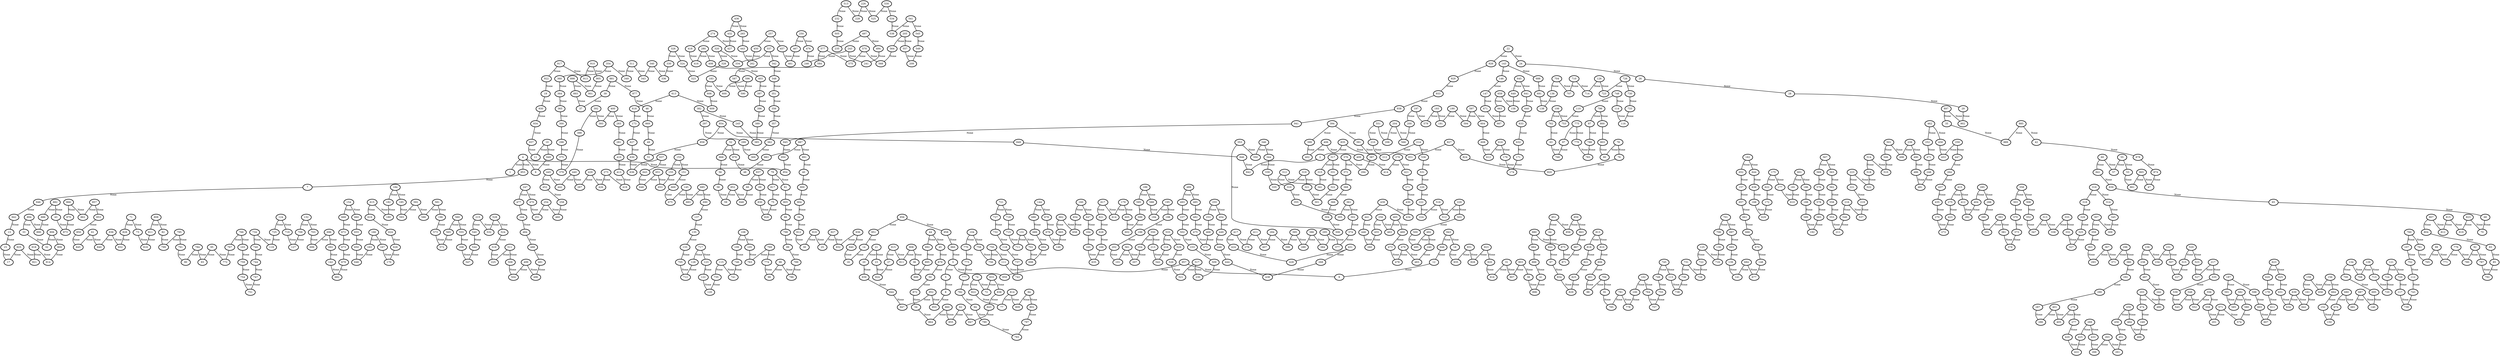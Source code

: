graph G {
    0 [penwidth=3,label="2"]
    1 [penwidth=3,label="63"]
    2 [penwidth=3,label="101"]
    3 [penwidth=3,label="93"]
    4 [penwidth=3,label="203"]
    5 [penwidth=3,label="67"]
    6 [penwidth=3,label="143"]
    7 [penwidth=3,label="61"]
    8 [penwidth=3,label="245"]
    9 [penwidth=3,label="89"]
    10 [penwidth=3,label="187"]
    11 [penwidth=3,label="155"]
    12 [penwidth=3,label="293"]
    13 [penwidth=3,label="197"]
    14 [penwidth=3,label="165"]
    15 [penwidth=3,label="147"]
    16 [penwidth=3,label="301"]
    17 [penwidth=3,label="309"]
    18 [penwidth=3,label="33"]
    19 [penwidth=3,label="259"]
    20 [penwidth=3,label="41"]
    21 [penwidth=3,label="299"]
    22 [penwidth=3,label="159"]
    23 [penwidth=3,label="321"]
    24 [penwidth=3,label="235"]
    25 [penwidth=3,label="55"]
    26 [penwidth=3,label="71"]
    27 [penwidth=3,label="4"]
    28 [penwidth=3,label="205"]
    29 [penwidth=3,label="109"]
    30 [penwidth=3,label="57"]
    31 [penwidth=3,label="305"]
    32 [penwidth=3,label="189"]
    33 [penwidth=3,label="47"]
    34 [penwidth=3,label="21"]
    35 [penwidth=3,label="151"]
    36 [penwidth=3,label="253"]
    37 [penwidth=3,label="311"]
    38 [penwidth=3,label="199"]
    39 [penwidth=3,label="5"]
    40 [penwidth=3,label="11"]
    41 [penwidth=3,label="313"]
    42 [penwidth=3,label="157"]
    43 [penwidth=3,label="179"]
    44 [penwidth=3,label="75"]
    45 [penwidth=3,label="131"]
    46 [penwidth=3,label="103"]
    47 [penwidth=3,label="160"]
    48 [penwidth=3,label="121"]
    49 [penwidth=3,label="171"]
    50 [penwidth=3,label="175"]
    51 [penwidth=3,label="281"]
    52 [penwidth=3,label="206"]
    53 [penwidth=3,label="31"]
    54 [penwidth=3,label="749"]
    55 [penwidth=3,label="6"]
    56 [penwidth=3,label="563"]
    57 [penwidth=3,label="105"]
    58 [penwidth=3,label="62"]
    59 [penwidth=3,label="117"]
    60 [penwidth=3,label="149"]
    61 [penwidth=3,label="81"]
    62 [penwidth=3,label="750"]
    63 [penwidth=3,label="15"]
    64 [penwidth=3,label="127"]
    65 [penwidth=3,label="122"]
    66 [penwidth=3,label="283"]
    67 [penwidth=3,label="246"]
    68 [penwidth=3,label="43"]
    69 [penwidth=3,label="219"]
    70 [penwidth=3,label="7"]
    71 [penwidth=3,label="247"]
    72 [penwidth=3,label="461"]
    73 [penwidth=3,label="223"]
    74 [penwidth=3,label="877"]
    75 [penwidth=3,label="97"]
    76 [penwidth=3,label="139"]
    77 [penwidth=3,label="58"]
    78 [penwidth=3,label="322"]
    79 [penwidth=3,label="99"]
    80 [penwidth=3,label="49"]
    81 [penwidth=3,label="27"]
    82 [penwidth=3,label="65"]
    83 [penwidth=3,label="310"]
    84 [penwidth=3,label="851"]
    85 [penwidth=3,label="239"]
    86 [penwidth=3,label="123"]
    87 [penwidth=3,label="261"]
    88 [penwidth=3,label="90"]
    89 [penwidth=3,label="115"]
    90 [penwidth=3,label="23"]
    91 [penwidth=3,label="254"]
    92 [penwidth=3,label="303"]
    93 [penwidth=3,label="111"]
    94 [penwidth=3,label="145"]
    95 [penwidth=3,label="314"]
    96 [penwidth=3,label="112"]
    97 [penwidth=3,label="163"]
    98 [penwidth=3,label="273"]
    99 [penwidth=3,label="589"]
    100 [penwidth=3,label="221"]
    101 [penwidth=3,label="185"]
    102 [penwidth=3,label="319"]
    103 [penwidth=3,label="300"]
    104 [penwidth=3,label="767"]
    105 [penwidth=3,label="132"]
    106 [penwidth=3,label="229"]
    107 [penwidth=3,label="255"]
    108 [penwidth=3,label="53"]
    109 [penwidth=3,label="291"]
    110 [penwidth=3,label="230"]
    111 [penwidth=3,label="329"]
    112 [penwidth=3,label="251"]
    113 [penwidth=3,label="37"]
    114 [penwidth=3,label="209"]
    115 [penwidth=3,label="77"]
    116 [penwidth=3,label="38"]
    117 [penwidth=3,label="657"]
    118 [penwidth=3,label="689"]
    119 [penwidth=3,label="837"]
    120 [penwidth=3,label="113"]
    121 [penwidth=3,label="271"]
    122 [penwidth=3,label="51"]
    123 [penwidth=3,label="323"]
    124 [penwidth=3,label="713"]
    125 [penwidth=3,label="22"]
    126 [penwidth=3,label="233"]
    127 [penwidth=3,label="17"]
    128 [penwidth=3,label="133"]
    129 [penwidth=3,label="267"]
    130 [penwidth=3,label="231"]
    131 [penwidth=3,label="681"]
    132 [penwidth=3,label="29"]
    133 [penwidth=3,label="405"]
    134 [penwidth=3,label="225"]
    135 [penwidth=3,label="167"]
    136 [penwidth=3,label="861"]
    137 [penwidth=3,label="240"]
    138 [penwidth=3,label="721"]
    139 [penwidth=3,label="183"]
    140 [penwidth=3,label="186"]
    141 [penwidth=3,label="320"]
    142 [penwidth=3,label="95"]
    143 [penwidth=3,label="265"]
    144 [penwidth=3,label="42"]
    145 [penwidth=3,label="184"]
    146 [penwidth=3,label="54"]
    147 [penwidth=3,label="287"]
    148 [penwidth=3,label="220"]
    149 [penwidth=3,label="177"]
    150 [penwidth=3,label="156"]
    151 [penwidth=3,label="69"]
    152 [penwidth=3,label="72"]
    153 [penwidth=3,label="437"]
    154 [penwidth=3,label="249"]
    155 [penwidth=3,label="68"]
    156 [penwidth=3,label="91"]
    157 [penwidth=3,label="79"]
    158 [penwidth=3,label="849"]
    159 [penwidth=3,label="705"]
    160 [penwidth=3,label="361"]
    161 [penwidth=3,label="125"]
    162 [penwidth=3,label="35"]
    163 [penwidth=3,label="317"]
    164 [penwidth=3,label="501"]
    165 [penwidth=3,label="345"]
    166 [penwidth=3,label="325"]
    167 [penwidth=3,label="869"]
    168 [penwidth=3,label="292"]
    169 [penwidth=3,label="195"]
    170 [penwidth=3,label="83"]
    171 [penwidth=3,label="725"]
    172 [penwidth=3,label="169"]
    173 [penwidth=3,label="193"]
    174 [penwidth=3,label="134"]
    175 [penwidth=3,label="110"]
    176 [penwidth=3,label="16"]
    177 [penwidth=3,label="232"]
    178 [penwidth=3,label="191"]
    179 [penwidth=3,label="799"]
    180 [penwidth=3,label="269"]
    181 [penwidth=3,label="59"]
    182 [penwidth=3,label="119"]
    183 [penwidth=3,label="114"]
    184 [penwidth=3,label="362"]
    185 [penwidth=3,label="555"]
    186 [penwidth=3,label="25"]
    187 [penwidth=3,label="457"]
    188 [penwidth=3,label="256"]
    189 [penwidth=3,label="222"]
    190 [penwidth=3,label="315"]
    191 [penwidth=3,label="137"]
    192 [penwidth=3,label="463"]
    193 [penwidth=3,label="703"]
    194 [penwidth=3,label="141"]
    195 [penwidth=3,label="304"]
    196 [penwidth=3,label="8"]
    197 [penwidth=3,label="85"]
    198 [penwidth=3,label="933"]
    199 [penwidth=3,label="70"]
    200 [penwidth=3,label="367"]
    201 [penwidth=3,label="637"]
    202 [penwidth=3,label="260"]
    203 [penwidth=3,label="241"]
    204 [penwidth=3,label="36"]
    205 [penwidth=3,label="13"]
    206 [penwidth=3,label="284"]
    207 [penwidth=3,label="217"]
    208 [penwidth=3,label="793"]
    209 [penwidth=3,label="929"]
    210 [penwidth=3,label="252"]
    211 [penwidth=3,label="161"]
    212 [penwidth=3,label="282"]
    213 [penwidth=3,label="98"]
    214 [penwidth=3,label="865"]
    215 [penwidth=3,label="363"]
    216 [penwidth=3,label="211"]
    217 [penwidth=3,label="489"]
    218 [penwidth=3,label="166"]
    219 [penwidth=3,label="142"]
    220 [penwidth=3,label="277"]
    221 [penwidth=3,label="76"]
    222 [penwidth=3,label="919"]
    223 [penwidth=3,label="12"]
    224 [penwidth=3,label="153"]
    225 [penwidth=3,label="188"]
    226 [penwidth=3,label="104"]
    227 [penwidth=3,label="44"]
    228 [penwidth=3,label="809"]
    229 [penwidth=3,label="78"]
    230 [penwidth=3,label="24"]
    231 [penwidth=3,label="757"]
    232 [penwidth=3,label="84"]
    233 [penwidth=3,label="469"]
    234 [penwidth=3,label="297"]
    235 [penwidth=3,label="19"]
    236 [penwidth=3,label="487"]
    237 [penwidth=3,label="234"]
    238 [penwidth=3,label="129"]
    239 [penwidth=3,label="96"]
    240 [penwidth=3,label="9"]
    241 [penwidth=3,label="609"]
    242 [penwidth=3,label="677"]
    243 [penwidth=3,label="39"]
    244 [penwidth=3,label="751"]
    245 [penwidth=3,label="158"]
    246 [penwidth=3,label="20"]
    247 [penwidth=3,label="162"]
    248 [penwidth=3,label="275"]
    249 [penwidth=3,label="172"]
    250 [penwidth=3,label="100"]
    251 [penwidth=3,label="857"]
    252 [penwidth=3,label="777"]
    253 [penwidth=3,label="603"]
    254 [penwidth=3,label="52"]
    255 [penwidth=3,label="102"]
    256 [penwidth=3,label="771"]
    257 [penwidth=3,label="204"]
    258 [penwidth=3,label="306"]
    259 [penwidth=3,label="413"]
    260 [penwidth=3,label="312"]
    261 [penwidth=3,label="302"]
    262 [penwidth=3,label="862"]
    263 [penwidth=3,label="135"]
    264 [penwidth=3,label="181"]
    265 [penwidth=3,label="207"]
    266 [penwidth=3,label="263"]
    267 [penwidth=3,label="10"]
    268 [penwidth=3,label="685"]
    269 [penwidth=3,label="741"]
    270 [penwidth=3,label="164"]
    271 [penwidth=3,label="867"]
    272 [penwidth=3,label="208"]
    273 [penwidth=3,label="337"]
    274 [penwidth=3,label="146"]
    275 [penwidth=3,label="923"]
    276 [penwidth=3,label="401"]
    277 [penwidth=3,label="278"]
    278 [penwidth=3,label="853"]
    279 [penwidth=3,label="243"]
    280 [penwidth=3,label="66"]
    281 [penwidth=3,label="140"]
    282 [penwidth=3,label="295"]
    283 [penwidth=3,label="198"]
    284 [penwidth=3,label="921"]
    285 [penwidth=3,label="673"]
    286 [penwidth=3,label="787"]
    287 [penwidth=3,label="556"]
    288 [penwidth=3,label="154"]
    289 [penwidth=3,label="194"]
    290 [penwidth=3,label="599"]
    291 [penwidth=3,label="201"]
    292 [penwidth=3,label="714"]
    293 [penwidth=3,label="561"]
    294 [penwidth=3,label="213"]
    295 [penwidth=3,label="236"]
    296 [penwidth=3,label="773"]
    297 [penwidth=3,label="477"]
    298 [penwidth=3,label="365"]
    299 [penwidth=3,label="758"]
    300 [penwidth=3,label="937"]
    301 [penwidth=3,label="218"]
    302 [penwidth=3,label="107"]
    303 [penwidth=3,label="327"]
    304 [penwidth=3,label="425"]
    305 [penwidth=3,label="686"]
    306 [penwidth=3,label="781"]
    307 [penwidth=3,label="351"]
    308 [penwidth=3,label="949"]
    309 [penwidth=3,label="347"]
    310 [penwidth=3,label="272"]
    311 [penwidth=3,label="581"]
    312 [penwidth=3,label="858"]
    313 [penwidth=3,label="28"]
    314 [penwidth=3,label="645"]
    315 [penwidth=3,label="839"]
    316 [penwidth=3,label="433"]
    317 [penwidth=3,label="294"]
    318 [penwidth=3,label="120"]
    319 [penwidth=3,label="429"]
    320 [penwidth=3,label="445"]
    321 [penwidth=3,label="170"]
    322 [penwidth=3,label="338"]
    323 [penwidth=3,label="182"]
    324 [penwidth=3,label="515"]
    325 [penwidth=3,label="565"]
    326 [penwidth=3,label="731"]
    327 [penwidth=3,label="945"]
    328 [penwidth=3,label="385"]
    329 [penwidth=3,label="106"]
    330 [penwidth=3,label="903"]
    331 [penwidth=3,label="250"]
    332 [penwidth=3,label="649"]
    333 [penwidth=3,label="192"]
    334 [penwidth=3,label="551"]
    335 [penwidth=3,label="633"]
    336 [penwidth=3,label="464"]
    337 [penwidth=3,label="268"]
    338 [penwidth=3,label="215"]
    339 [penwidth=3,label="488"]
    340 [penwidth=3,label="533"]
    341 [penwidth=3,label="289"]
    342 [penwidth=3,label="381"]
    343 [penwidth=3,label="813"]
    344 [penwidth=3,label="855"]
    345 [penwidth=3,label="116"]
    346 [penwidth=3,label="617"]
    347 [penwidth=3,label="779"]
    348 [penwidth=3,label="747"]
    349 [penwidth=3,label="499"]
    350 [penwidth=3,label="605"]
    351 [penwidth=3,label="527"]
    352 [penwidth=3,label="173"]
    353 [penwidth=3,label="583"]
    354 [penwidth=3,label="60"]
    355 [penwidth=3,label="727"]
    356 [penwidth=3,label="237"]
    357 [penwidth=3,label="643"]
    358 [penwidth=3,label="752"]
    359 [penwidth=3,label="288"]
    360 [penwidth=3,label="835"]
    361 [penwidth=3,label="726"]
    362 [penwidth=3,label="124"]
    363 [penwidth=3,label="856"]
    364 [penwidth=3,label="827"]
    365 [penwidth=3,label="743"]
    366 [penwidth=3,label="369"]
    367 [penwidth=3,label="359"]
    368 [penwidth=3,label="653"]
    369 [penwidth=3,label="769"]
    370 [penwidth=3,label="481"]
    371 [penwidth=3,label="227"]
    372 [penwidth=3,label="691"]
    373 [penwidth=3,label="950"]
    374 [penwidth=3,label="523"]
    375 [penwidth=3,label="651"]
    376 [penwidth=3,label="629"]
    377 [penwidth=3,label="493"]
    378 [penwidth=3,label="471"]
    379 [penwidth=3,label="138"]
    380 [penwidth=3,label="490"]
    381 [penwidth=3,label="210"]
    382 [penwidth=3,label="732"]
    383 [penwidth=3,label="226"]
    384 [penwidth=3,label="959"]
    385 [penwidth=3,label="465"]
    386 [penwidth=3,label="262"]
    387 [penwidth=3,label="370"]
    388 [penwidth=3,label="729"]
    389 [penwidth=3,label="821"]
    390 [penwidth=3,label="513"]
    391 [penwidth=3,label="407"]
    392 [penwidth=3,label="641"]
    393 [penwidth=3,label="290"]
    394 [penwidth=3,label="507"]
    395 [penwidth=3,label="765"]
    396 [penwidth=3,label="196"]
    397 [penwidth=3,label="887"]
    398 [penwidth=3,label="459"]
    399 [penwidth=3,label="174"]
    400 [penwidth=3,label="108"]
    401 [penwidth=3,label="279"]
    402 [penwidth=3,label="274"]
    403 [penwidth=3,label="838"]
    404 [penwidth=3,label="822"]
    405 [penwidth=3,label="931"]
    406 [penwidth=3,label="833"]
    407 [penwidth=3,label="941"]
    408 [penwidth=3,label="841"]
    409 [penwidth=3,label="761"]
    410 [penwidth=3,label="634"]
    411 [penwidth=3,label="795"]
    412 [penwidth=3,label="244"]
    413 [penwidth=3,label="346"]
    414 [penwidth=3,label="409"]
    415 [penwidth=3,label="224"]
    416 [penwidth=3,label="955"]
    417 [penwidth=3,label="144"]
    418 [penwidth=3,label="242"]
    419 [penwidth=3,label="357"]
    420 [penwidth=3,label="40"]
    421 [penwidth=3,label="32"]
    422 [penwidth=3,label="535"]
    423 [penwidth=3,label="296"]
    424 [penwidth=3,label="717"]
    425 [penwidth=3,label="466"]
    426 [penwidth=3,label="368"]
    427 [penwidth=3,label="737"]
    428 [penwidth=3,label="829"]
    429 [penwidth=3,label="497"]
    430 [penwidth=3,label="343"]
    431 [penwidth=3,label="831"]
    432 [penwidth=3,label="505"]
    433 [penwidth=3,label="665"]
    434 [penwidth=3,label="585"]
    435 [penwidth=3,label="50"]
    436 [penwidth=3,label="470"]
    437 [penwidth=3,label="509"]
    438 [penwidth=3,label="26"]
    439 [penwidth=3,label="257"]
    440 [penwidth=3,label="815"]
    441 [penwidth=3,label="590"]
    442 [penwidth=3,label="438"]
    443 [penwidth=3,label="938"]
    444 [penwidth=3,label="453"]
    445 [penwidth=3,label="595"]
    446 [penwidth=3,label="557"]
    447 [penwidth=3,label="383"]
    448 [penwidth=3,label="391"]
    449 [penwidth=3,label="14"]
    450 [penwidth=3,label="483"]
    451 [penwidth=3,label="577"]
    452 [penwidth=3,label="549"]
    453 [penwidth=3,label="285"]
    454 [penwidth=3,label="451"]
    455 [penwidth=3,label="484"]
    456 [penwidth=3,label="73"]
    457 [penwidth=3,label="178"]
    458 [penwidth=3,label="755"]
    459 [penwidth=3,label="341"]
    460 [penwidth=3,label="569"]
    461 [penwidth=3,label="373"]
    462 [penwidth=3,label="435"]
    463 [penwidth=3,label="180"]
    464 [penwidth=3,label="392"]
    465 [penwidth=3,label="870"]
    466 [penwidth=3,label="316"]
    467 [penwidth=3,label="280"]
    468 [penwidth=3,label="402"]
    469 [penwidth=3,label="909"]
    470 [penwidth=3,label="744"]
    471 [penwidth=3,label="789"]
    472 [penwidth=3,label="666"]
    473 [penwidth=3,label="270"]
    474 [penwidth=3,label="644"]
    475 [penwidth=3,label="386"]
    476 [penwidth=3,label="780"]
    477 [penwidth=3,label="264"]
    478 [penwidth=3,label="379"]
    479 [penwidth=3,label="393"]
    480 [penwidth=3,label="943"]
    481 [penwidth=3,label="638"]
    482 [penwidth=3,label="895"]
    483 [penwidth=3,label="658"]
    484 [penwidth=3,label="446"]
    485 [penwidth=3,label="559"]
    486 [penwidth=3,label="87"]
    487 [penwidth=3,label="631"]
    488 [penwidth=3,label="82"]
    489 [penwidth=3,label="770"]
    490 [penwidth=3,label="889"]
    491 [penwidth=3,label="214"]
    492 [penwidth=3,label="128"]
    493 [penwidth=3,label="957"]
    494 [penwidth=3,label="893"]
    495 [penwidth=3,label="333"]
    496 [penwidth=3,label="778"]
    497 [penwidth=3,label="136"]
    498 [penwidth=3,label="539"]
    499 [penwidth=3,label="500"]
    500 [penwidth=3,label="126"]
    501 [penwidth=3,label="946"]
    502 [penwidth=3,label="152"]
    503 [penwidth=3,label="545"]
    504 [penwidth=3,label="942"]
    505 [penwidth=3,label="45"]
    506 [penwidth=3,label="525"]
    507 [penwidth=3,label="248"]
    508 [penwidth=3,label="659"]
    509 [penwidth=3,label="875"]
    510 [penwidth=3,label="715"]
    511 [penwidth=3,label="46"]
    512 [penwidth=3,label="722"]
    513 [penwidth=3,label="394"]
    514 [penwidth=3,label="613"]
    515 [penwidth=3,label="200"]
    516 [penwidth=3,label="366"]
    517 [penwidth=3,label="823"]
    518 [penwidth=3,label="434"]
    519 [penwidth=3,label="414"]
    520 [penwidth=3,label="130"]
    521 [penwidth=3,label="286"]
    522 [penwidth=3,label="753"]
    523 [penwidth=3,label="408"]
    524 [penwidth=3,label="894"]
    525 [penwidth=3,label="427"]
    526 [penwidth=3,label="881"]
    527 [penwidth=3,label="683"]
    528 [penwidth=3,label="830"]
    529 [penwidth=3,label="953"]
    530 [penwidth=3,label="790"]
    531 [penwidth=3,label="258"]
    532 [penwidth=3,label="768"]
    533 [penwidth=3,label="859"]
    534 [penwidth=3,label="266"]
    535 [penwidth=3,label="871"]
    536 [penwidth=3,label="876"]
    537 [penwidth=3,label="168"]
    538 [penwidth=3,label="917"]
    539 [penwidth=3,label="458"]
    540 [penwidth=3,label="92"]
    541 [penwidth=3,label="593"]
    542 [penwidth=3,label="495"]
    543 [penwidth=3,label="913"]
    544 [penwidth=3,label="307"]
    545 [penwidth=3,label="202"]
    546 [penwidth=3,label="94"]
    547 [penwidth=3,label="785"]
    548 [penwidth=3,label="150"]
    549 [penwidth=3,label="88"]
    550 [penwidth=3,label="86"]
    551 [penwidth=3,label="439"]
    552 [penwidth=3,label="843"]
    553 [penwidth=3,label="360"]
    554 [penwidth=3,label="18"]
    555 [penwidth=3,label="496"]
    556 [penwidth=3,label="475"]
    557 [penwidth=3,label="399"]
    558 [penwidth=3,label="503"]
    559 [penwidth=3,label="679"]
    560 [penwidth=3,label="924"]
    561 [penwidth=3,label="397"]
    562 [penwidth=3,label="615"]
    563 [penwidth=3,label="882"]
    564 [penwidth=3,label="506"]
    565 [penwidth=3,label="571"]
    566 [penwidth=3,label="819"]
    567 [penwidth=3,label="947"]
    568 [penwidth=3,label="326"]
    569 [penwidth=3,label="910"]
    570 [penwidth=3,label="176"]
    571 [penwidth=3,label="478"]
    572 [penwidth=3,label="623"]
    573 [penwidth=3,label="845"]
    574 [penwidth=3,label="611"]
    575 [penwidth=3,label="400"]
    576 [penwidth=3,label="579"]
    577 [penwidth=3,label="573"]
    578 [penwidth=3,label="148"]
    579 [penwidth=3,label="687"]
    580 [penwidth=3,label="707"]
    581 [penwidth=3,label="212"]
    582 [penwidth=3,label="600"]
    583 [penwidth=3,label="553"]
    584 [penwidth=3,label="878"]
    585 [penwidth=3,label="454"]
    586 [penwidth=3,label="719"]
    587 [penwidth=3,label="564"]
    588 [penwidth=3,label="920"]
    589 [penwidth=3,label="423"]
    590 [penwidth=3,label="652"]
    591 [penwidth=3,label="854"]
    592 [penwidth=3,label="560"]
    593 [penwidth=3,label="380"]
    594 [penwidth=3,label="441"]
    595 [penwidth=3,label="824"]
    596 [penwidth=3,label="801"]
    597 [penwidth=3,label="364"]
    598 [penwidth=3,label="939"]
    599 [penwidth=3,label="298"]
    600 [penwidth=3,label="34"]
    601 [penwidth=3,label="56"]
    602 [penwidth=3,label="642"]
    603 [penwidth=3,label="803"]
    604 [penwidth=3,label="508"]
    605 [penwidth=3,label="627"]
    606 [penwidth=3,label="353"]
    607 [penwidth=3,label="331"]
    608 [penwidth=3,label="772"]
    609 [penwidth=3,label="639"]
    610 [penwidth=3,label="460"]
    611 [penwidth=3,label="890"]
    612 [penwidth=3,label="730"]
    613 [penwidth=3,label="80"]
    614 [penwidth=3,label="389"]
    615 [penwidth=3,label="759"]
    616 [penwidth=3,label="774"]
    617 [penwidth=3,label="618"]
    618 [penwidth=3,label="417"]
    619 [penwidth=3,label="711"]
    620 [penwidth=3,label="48"]
    621 [penwidth=3,label="440"]
    622 [penwidth=3,label="669"]
    623 [penwidth=3,label="308"]
    624 [penwidth=3,label="614"]
    625 [penwidth=3,label="387"]
    626 [penwidth=3,label="922"]
    627 [penwidth=3,label="699"]
    628 [penwidth=3,label="547"]
    629 [penwidth=3,label="896"]
    630 [penwidth=3,label="462"]
    631 [penwidth=3,label="863"]
    632 [penwidth=3,label="960"]
    633 [penwidth=3,label="537"]
    634 [penwidth=3,label="238"]
    635 [penwidth=3,label="883"]
    636 [penwidth=3,label="811"]
    637 [penwidth=3,label="540"]
    638 [penwidth=3,label="514"]
    639 [penwidth=3,label="570"]
    640 [penwidth=3,label="661"]
    641 [penwidth=3,label="670"]
    642 [penwidth=3,label="410"]
    643 [penwidth=3,label="276"]
    644 [penwidth=3,label="575"]
    645 [penwidth=3,label="388"]
    646 [penwidth=3,label="708"]
    647 [penwidth=3,label="607"]
    648 [penwidth=3,label="395"]
    649 [penwidth=3,label="911"]
    650 [penwidth=3,label="695"]
    651 [penwidth=3,label="675"]
    652 [penwidth=3,label="586"]
    653 [penwidth=3,label="377"]
    654 [penwidth=3,label="692"]
    655 [penwidth=3,label="521"]
    656 [penwidth=3,label="352"]
    657 [penwidth=3,label="872"]
    658 [penwidth=3,label="663"]
    659 [penwidth=3,label="449"]
    660 [penwidth=3,label="712"]
    661 [penwidth=3,label="524"]
    662 [penwidth=3,label="403"]
    663 [penwidth=3,label="654"]
    664 [penwidth=3,label="797"]
    665 [penwidth=3,label="498"]
    666 [penwidth=3,label="834"]
    667 [penwidth=3,label="473"]
    668 [penwidth=3,label="228"]
    669 [penwidth=3,label="619"]
    670 [penwidth=3,label="901"]
    671 [penwidth=3,label="526"]
    672 [penwidth=3,label="558"]
    673 [penwidth=3,label="328"]
    674 [penwidth=3,label="562"]
    675 [penwidth=3,label="479"]
    676 [penwidth=3,label="655"]
    677 [penwidth=3,label="612"]
    678 [penwidth=3,label="674"]
    679 [penwidth=3,label="494"]
    680 [penwidth=3,label="511"]
    681 [penwidth=3,label="664"]
    682 [penwidth=3,label="447"]
    683 [penwidth=3,label="912"]
    684 [penwidth=3,label="951"]
    685 [penwidth=3,label="690"]
    686 [penwidth=3,label="958"]
    687 [penwidth=3,label="472"]
    688 [penwidth=3,label="3"]
    689 [penwidth=3,label="485"]
    690 [penwidth=3,label="788"]
    691 [penwidth=3,label="118"]
    692 [penwidth=3,label="927"]
    693 [penwidth=3,label="371"]
    694 [penwidth=3,label="632"]
    695 [penwidth=3,label="899"]
    696 [penwidth=3,label="548"]
    697 [penwidth=3,label="554"]
    698 [penwidth=3,label="578"]
    699 [penwidth=3,label="885"]
    700 [penwidth=3,label="728"]
    701 [penwidth=3,label="550"]
    702 [penwidth=3,label="704"]
    703 [penwidth=3,label="587"]
    704 [penwidth=3,label="956"]
    705 [penwidth=3,label="216"]
    706 [penwidth=3,label="782"]
    707 [penwidth=3,label="832"]
    708 [penwidth=3,label="339"]
    709 [penwidth=3,label="812"]
    710 [penwidth=3,label="667"]
    711 [penwidth=3,label="64"]
    712 [penwidth=3,label="372"]
    713 [penwidth=3,label="696"]
    714 [penwidth=3,label="349"]
    715 [penwidth=3,label="354"]
    716 [penwidth=3,label="415"]
    717 [penwidth=3,label="452"]
    718 [penwidth=3,label="671"]
    719 [penwidth=3,label="606"]
    720 [penwidth=3,label="783"]
    721 [penwidth=3,label="596"]
    722 [penwidth=3,label="925"]
    723 [penwidth=3,label="30"]
    724 [penwidth=3,label="474"]
    725 [penwidth=3,label="504"]
    726 [penwidth=3,label="678"]
    727 [penwidth=3,label="480"]
    728 [penwidth=3,label="810"]
    729 [penwidth=3,label="74"]
    730 [penwidth=3,label="355"]
    731 [penwidth=3,label="404"]
    732 [penwidth=3,label="419"]
    733 [penwidth=3,label="952"]
    734 [penwidth=3,label="817"]
    735 [penwidth=3,label="1"]
    736 [penwidth=3,label="748"]
    737 [penwidth=3,label="914"]
    738 [penwidth=3,label="660"]
    739 [penwidth=3,label="398"]
    740 [penwidth=3,label="676"]
    741 [penwidth=3,label="324"]
    742 [penwidth=3,label="541"]
    743 [penwidth=3,label="844"]
    744 [penwidth=3,label="378"]
    745 [penwidth=3,label="735"]
    746 [penwidth=3,label="820"]
    747 [penwidth=3,label="784"]
    748 [penwidth=3,label="576"]
    749 [penwidth=3,label="918"]
    750 [penwidth=3,label="616"]
    751 [penwidth=3,label="522"]
    752 [penwidth=3,label="567"]
    753 [penwidth=3,label="601"]
    754 [penwidth=3,label="905"]
    755 [penwidth=3,label="546"]
    756 [penwidth=3,label="517"]
    757 [penwidth=3,label="190"]
    758 [penwidth=3,label="802"]
    759 [penwidth=3,label="580"]
    760 [penwidth=3,label="935"]
    761 [penwidth=3,label="904"]
    762 [penwidth=3,label="807"]
    763 [penwidth=3,label="709"]
    764 [penwidth=3,label="428"]
    765 [penwidth=3,label="936"]
    766 [penwidth=3,label="710"]
    767 [penwidth=3,label="891"]
    768 [penwidth=3,label="621"]
    769 [penwidth=3,label="791"]
    770 [penwidth=3,label="733"]
    771 [penwidth=3,label="330"]
    772 [penwidth=3,label="610"]
    773 [penwidth=3,label="736"]
    774 [penwidth=3,label="455"]
    775 [penwidth=3,label="584"]
    776 [penwidth=3,label="582"]
    777 [penwidth=3,label="635"]
    778 [penwidth=3,label="568"]
    779 [penwidth=3,label="672"]
    780 [penwidth=3,label="701"]
    781 [penwidth=3,label="794"]
    782 [penwidth=3,label="518"]
    783 [penwidth=3,label="763"]
    784 [penwidth=3,label="805"]
    785 [penwidth=3,label="775"]
    786 [penwidth=3,label="700"]
    787 [penwidth=3,label="948"]
    788 [penwidth=3,label="907"]
    789 [penwidth=3,label="572"]
    790 [penwidth=3,label="630"]
    791 [penwidth=3,label="574"]
    792 [penwidth=3,label="879"]
    793 [penwidth=3,label="866"]
    794 [penwidth=3,label="340"]
    795 [penwidth=3,label="543"]
    796 [penwidth=3,label="760"]
    797 [penwidth=3,label="356"]
    798 [penwidth=3,label="536"]
    799 [penwidth=3,label="852"]
    800 [penwidth=3,label="716"]
    801 [penwidth=3,label="431"]
    802 [penwidth=3,label="688"]
    803 [penwidth=3,label="531"]
    804 [penwidth=3,label="442"]
    805 [penwidth=3,label="908"]
    806 [penwidth=3,label="624"]
    807 [penwidth=3,label="358"]
    808 [penwidth=3,label="390"]
    809 [penwidth=3,label="934"]
    810 [penwidth=3,label="814"]
    811 [penwidth=3,label="411"]
    812 [penwidth=3,label="375"]
    813 [penwidth=3,label="594"]
    814 [penwidth=3,label="318"]
    815 [penwidth=3,label="534"]
    816 [penwidth=3,label="450"]
    817 [penwidth=3,label="376"]
    818 [penwidth=3,label="602"]
    819 [penwidth=3,label="430"]
    820 [penwidth=3,label="335"]
    821 [penwidth=3,label="597"]
    822 [penwidth=3,label="512"]
    823 [penwidth=3,label="625"]
    824 [penwidth=3,label="840"]
    825 [penwidth=3,label="421"]
    826 [penwidth=3,label="336"]
    827 [penwidth=3,label="510"]
    828 [penwidth=3,label="348"]
    829 [penwidth=3,label="412"]
    830 [penwidth=3,label="864"]
    831 [penwidth=3,label="892"]
    832 [penwidth=3,label="591"]
    833 [penwidth=3,label="697"]
    834 [penwidth=3,label="847"]
    835 [penwidth=3,label="682"]
    836 [penwidth=3,label="825"]
    837 [penwidth=3,label="334"]
    838 [penwidth=3,label="723"]
    839 [penwidth=3,label="842"]
    840 [penwidth=3,label="456"]
    841 [penwidth=3,label="906"]
    842 [penwidth=3,label="754"]
    843 [penwidth=3,label="836"]
    844 [penwidth=3,label="734"]
    845 [penwidth=3,label="808"]
    846 [penwidth=3,label="436"]
    847 [penwidth=3,label="542"]
    848 [penwidth=3,label="604"]
    849 [penwidth=3,label="519"]
    850 [penwidth=3,label="626"]
    851 [penwidth=3,label="668"]
    852 [penwidth=3,label="818"]
    853 [penwidth=3,label="491"]
    854 [penwidth=3,label="897"]
    855 [penwidth=3,label="640"]
    856 [penwidth=3,label="848"]
    857 [penwidth=3,label="762"]
    858 [penwidth=3,label="448"]
    859 [penwidth=3,label="538"]
    860 [penwidth=3,label="724"]
    861 [penwidth=3,label="806"]
    862 [penwidth=3,label="608"]
    863 [penwidth=3,label="898"]
    864 [penwidth=3,label="804"]
    865 [penwidth=3,label="792"]
    866 [penwidth=3,label="486"]
    867 [penwidth=3,label="684"]
    868 [penwidth=3,label="873"]
    869 [penwidth=3,label="544"]
    870 [penwidth=3,label="646"]
    871 [penwidth=3,label="739"]
    872 [penwidth=3,label="860"]
    873 [penwidth=3,label="902"]
    874 [penwidth=3,label="915"]
    875 [penwidth=3,label="529"]
    876 [penwidth=3,label="342"]
    877 [penwidth=3,label="756"]
    878 [penwidth=3,label="552"]
    879 [penwidth=3,label="718"]
    880 [penwidth=3,label="620"]
    881 [penwidth=3,label="826"]
    882 [penwidth=3,label="662"]
    883 [penwidth=3,label="900"]
    884 [penwidth=3,label="516"]
    885 [penwidth=3,label="656"]
    886 [penwidth=3,label="432"]
    887 [penwidth=3,label="742"]
    888 [penwidth=3,label="745"]
    889 [penwidth=3,label="764"]
    890 [penwidth=3,label="426"]
    891 [penwidth=3,label="740"]
    892 [penwidth=3,label="828"]
    893 [penwidth=3,label="874"]
    894 [penwidth=3,label="476"]
    895 [penwidth=3,label="636"]
    896 [penwidth=3,label="928"]
    897 [penwidth=3,label="880"]
    898 [penwidth=3,label="424"]
    899 [penwidth=3,label="940"]
    900 [penwidth=3,label="628"]
    901 [penwidth=3,label="416"]
    902 [penwidth=3,label="528"]
    903 [penwidth=3,label="926"]
    904 [penwidth=3,label="332"]
    905 [penwidth=3,label="418"]
    906 [penwidth=3,label="647"]
    907 [penwidth=3,label="344"]
    908 [penwidth=3,label="650"]
    909 [penwidth=3,label="693"]
    910 [penwidth=3,label="698"]
    911 [penwidth=3,label="492"]
    912 [penwidth=3,label="374"]
    913 [penwidth=3,label="443"]
    914 [penwidth=3,label="706"]
    915 [penwidth=3,label="932"]
    916 [penwidth=3,label="467"]
    917 [penwidth=3,label="648"]
    918 [penwidth=3,label="738"]
    919 [penwidth=3,label="798"]
    920 [penwidth=3,label="482"]
    921 [penwidth=3,label="598"]
    922 [penwidth=3,label="532"]
    923 [penwidth=3,label="350"]
    924 [penwidth=3,label="916"]
    925 [penwidth=3,label="468"]
    926 [penwidth=3,label="396"]
    927 [penwidth=3,label="766"]
    928 [penwidth=3,label="520"]
    929 [penwidth=3,label="444"]
    930 [penwidth=3,label="850"]
    931 [penwidth=3,label="382"]
    932 [penwidth=3,label="566"]
    933 [penwidth=3,label="800"]
    934 [penwidth=3,label="422"]
    935 [penwidth=3,label="930"]
    936 [penwidth=3,label="846"]
    937 [penwidth=3,label="796"]
    938 [penwidth=3,label="888"]
    939 [penwidth=3,label="588"]
    940 [penwidth=3,label="776"]
    941 [penwidth=3,label="884"]
    942 [penwidth=3,label="680"]
    943 [penwidth=3,label="502"]
    944 [penwidth=3,label="816"]
    945 [penwidth=3,label="420"]
    946 [penwidth=3,label="702"]
    947 [penwidth=3,label="720"]
    948 [penwidth=3,label="886"]
    949 [penwidth=3,label="694"]
    950 [penwidth=3,label="944"]
    951 [penwidth=3,label="868"]
    952 [penwidth=3,label="384"]
    953 [penwidth=3,label="406"]
    954 [penwidth=3,label="622"]
    955 [penwidth=3,label="786"]
    956 [penwidth=3,label="592"]
    957 [penwidth=3,label="530"]
    958 [penwidth=3,label="954"]
    959 [penwidth=3,label="746"]

    235--935 [penwidth=2,label="None"]
    319--890 [penwidth=2,label="None"]
    349--725 [penwidth=2,label="None"]
    473--310 [penwidth=2,label="None"]
    733--567 [penwidth=2,label="None"]
    586--64 [penwidth=2,label="None"]
    347--720 [penwidth=2,label="None"]
    261--912 [penwidth=2,label="None"]
    443--407 [penwidth=2,label="None"]
    866--370 [penwidth=2,label="None"]
    533--631 [penwidth=2,label="None"]
    170--197 [penwidth=2,label="None"]
    495--322 [penwidth=2,label="None"]
    957--506 [penwidth=2,label="None"]
    4--727 [penwidth=2,label="None"]
    264--772 [penwidth=2,label="None"]
    880--457 [penwidth=2,label="None"]
    452--114 [penwidth=2,label="None"]
    299--877 [penwidth=2,label="None"]
    630--210 [penwidth=2,label="None"]
    331--894 [penwidth=2,label="None"]
    956--652 [penwidth=2,label="None"]
    609--410 [penwidth=2,label="None"]
    217--689 [penwidth=2,label="None"]
    942--131 [penwidth=2,label="None"]
    672--583 [penwidth=2,label="None"]
    141--837 [penwidth=2,label="None"]
    796--409 [penwidth=2,label="None"]
    702--580 [penwidth=2,label="None"]
    816--386 [penwidth=2,label="None"]
    7--824 [penwidth=2,label="None"]
    721--582 [penwidth=2,label="None"]
    288--851 [penwidth=2,label="None"]
    398--840 [penwidth=2,label="None"]
    332--245 [penwidth=2,label="None"]
    361--838 [penwidth=2,label="None"]
    27--529 [penwidth=2,label="None"]
    902--922 [penwidth=2,label="None"]
    884--415 [penwidth=2,label="None"]
    704--686 [penwidth=2,label="None"]
    903--209 [penwidth=2,label="None"]
    168--393 [penwidth=2,label="None"]
    255--889 [penwidth=2,label="None"]
    27--735 [penwidth=2,label="None"]
    500--292 [penwidth=2,label="None"]
    226--489 [penwidth=2,label="None"]
    550--919 [penwidth=2,label="None"]
    469--737 [penwidth=2,label="None"]
    675--450 [penwidth=2,label="None"]
    306--547 [penwidth=2,label="None"]
    460--748 [penwidth=2,label="None"]
    282--952 [penwidth=2,label="None"]
    938--20 [penwidth=2,label="None"]
    491--798 [penwidth=2,label="None"]
    28--587 [penwidth=2,label="None"]
    419--184 [penwidth=2,label="None"]
    467--523 [penwidth=2,label="None"]
    776--434 [penwidth=2,label="None"]
    166--303 [penwidth=2,label="None"]
    472--641 [penwidth=2,label="None"]
    340--301 [penwidth=2,label="None"]
    68--868 [penwidth=2,label="None"]
    884--822 [penwidth=2,label="None"]
    845--488 [penwidth=2,label="None"]
    716--248 [penwidth=2,label="None"]
    448--625 [penwidth=2,label="None"]
    424--492 [penwidth=2,label="None"]
    736--183 [penwidth=2,label="None"]
    193--627 [penwidth=2,label="None"]
    594--484 [penwidth=2,label="None"]
    375--368 [penwidth=2,label="None"]
    754--670 [penwidth=2,label="None"]
    495--904 [penwidth=2,label="None"]
    769--88 [penwidth=2,label="None"]
    259--732 [penwidth=2,label="None"]
    699--144 [penwidth=2,label="None"]
    248--589 [penwidth=2,label="None"]
    144--584 [penwidth=2,label="None"]
    683--723 [penwidth=2,label="None"]
    504--205 [penwidth=2,label="None"]
    165--17 [penwidth=2,label="None"]
    761--600 [penwidth=2,label="None"]
    493--240 [penwidth=2,label="None"]
    553--597 [penwidth=2,label="None"]
    864--170 [penwidth=2,label="None"]
    872--344 [penwidth=2,label="None"]
    209--198 [penwidth=2,label="None"]
    388--59 [penwidth=2,label="None"]
    435--657 [penwidth=2,label="None"]
    604--725 [penwidth=2,label="None"]
    898--764 [penwidth=2,label="None"]
    359--808 [penwidth=2,label="None"]
    499--542 [penwidth=2,label="None"]
    599--812 [penwidth=2,label="None"]
    238--646 [penwidth=2,label="None"]
    217--377 [penwidth=2,label="None"]
    671--655 [penwidth=2,label="None"]
    189--415 [penwidth=2,label="None"]
    285--559 [penwidth=2,label="None"]
    161--512 [penwidth=2,label="None"]
    223--240 [penwidth=2,label="None"]
    206--391 [penwidth=2,label="None"]
    66--51 [penwidth=2,label="None"]
    814--111 [penwidth=2,label="None"]
    780--914 [penwidth=2,label="None"]
    562--669 [penwidth=2,label="None"]
    888--120 [penwidth=2,label="None"]
    163--190 [penwidth=2,label="None"]
    334--381 [penwidth=2,label="None"]
    330--788 [penwidth=2,label="None"]
    418--727 [penwidth=2,label="None"]
    842--244 [penwidth=2,label="None"]
    329--857 [penwidth=2,label="None"]
    139--582 [penwidth=2,label="None"]
    287--878 [penwidth=2,label="None"]
    762--709 [penwidth=2,label="None"]
    372--379 [penwidth=2,label="None"]
    712--426 [penwidth=2,label="None"]
    702--497 [penwidth=2,label="None"]
    62--877 [penwidth=2,label="None"]
    564--827 [penwidth=2,label="None"]
    449--176 [penwidth=2,label="None"]
    883--761 [penwidth=2,label="None"]
    618--277 [penwidth=2,label="None"]
    465--868 [penwidth=2,label="None"]
    48--388 [penwidth=2,label="None"]
    346--624 [penwidth=2,label="None"]
    95--165 [penwidth=2,label="None"]
    593--168 [penwidth=2,label="None"]
    36--925 [penwidth=2,label="None"]
    756--655 [penwidth=2,label="None"]
    295--634 [penwidth=2,label="None"]
    247--474 [penwidth=2,label="None"]
    648--739 [penwidth=2,label="None"]
    524--611 [penwidth=2,label="None"]
    931--8 [penwidth=2,label="None"]
    642--259 [penwidth=2,label="None"]
    572--823 [penwidth=2,label="None"]
    432--24 [penwidth=2,label="None"]
    374--351 [penwidth=2,label="None"]
    909--76 [penwidth=2,label="None"]
    417--726 [penwidth=2,label="None"]
    251--262 [penwidth=2,label="None"]
    678--548 [penwidth=2,label="None"]
    801--764 [penwidth=2,label="None"]
    92--387 [penwidth=2,label="None"]
    589--310 [penwidth=2,label="None"]
    436--112 [penwidth=2,label="None"]
    153--462 [penwidth=2,label="None"]
    266--87 [penwidth=2,label="None"]
    177--432 [penwidth=2,label="None"]
    911--542 [penwidth=2,label="None"]
    21--366 [penwidth=2,label="None"]
    346--768 [penwidth=2,label="None"]
    596--549 [penwidth=2,label="None"]
    888--54 [penwidth=2,label="None"]
    531--610 [penwidth=2,label="None"]
    198--443 [penwidth=2,label="None"]
    311--652 [penwidth=2,label="None"]
    513--448 [penwidth=2,label="None"]
    429--24 [penwidth=2,label="None"]
    927--46 [penwidth=2,label="None"]
    417--305 [penwidth=2,label="None"]
    689--920 [penwidth=2,label="None"]
    486--690 [penwidth=2,label="None"]
    362--586 [penwidth=2,label="None"]
    785--347 [penwidth=2,label="None"]
    357--917 [penwidth=2,label="None"]
    263--128 [penwidth=2,label="None"]
    304--934 [penwidth=2,label="None"]
    406--403 [penwidth=2,label="None"]
    440--566 [penwidth=2,label="None"]
    188--774 [penwidth=2,label="None"]
    411--179 [penwidth=2,label="None"]
    275--588 [penwidth=2,label="None"]
    143--913 [penwidth=2,label="None"]
    637--869 [penwidth=2,label="None"]
    206--739 [penwidth=2,label="None"]
    957--815 [penwidth=2,label="None"]
    267--308 [penwidth=2,label="None"]
    218--135 [penwidth=2,label="None"]
    891--470 [penwidth=2,label="None"]
    205--63 [penwidth=2,label="None"]
    98--732 [penwidth=2,label="None"]
    656--309 [penwidth=2,label="None"]
    385--192 [penwidth=2,label="None"]
    861--596 [penwidth=2,label="None"]
    698--353 [penwidth=2,label="None"]
    815--859 [penwidth=2,label="None"]
    253--647 [penwidth=2,label="None"]
    606--923 [penwidth=2,label="None"]
    335--694 [penwidth=2,label="None"]
    579--131 [penwidth=2,label="None"]
    667--571 [penwidth=2,label="None"]
    282--653 [penwidth=2,label="None"]
    726--740 [penwidth=2,label="None"]
    493--384 [penwidth=2,label="None"]
    722--284 [penwidth=2,label="None"]
    466--814 [penwidth=2,label="None"]
    501--504 [penwidth=2,label="None"]
    639--644 [penwidth=2,label="None"]
    585--659 [penwidth=2,label="None"]
    809--300 [penwidth=2,label="None"]
    697--265 [penwidth=2,label="None"]
    840--454 [penwidth=2,label="None"]
    98--890 [penwidth=2,label="None"]
    174--786 [penwidth=2,label="None"]
    819--518 [penwidth=2,label="None"]
    356--943 [penwidth=2,label="None"]
    690--720 [penwidth=2,label="None"]
    850--321 [penwidth=2,label="None"]
    420--883 [penwidth=2,label="None"]
    699--490 [penwidth=2,label="None"]
    836--428 [penwidth=2,label="None"]
    563--948 [penwidth=2,label="None"]
    45--946 [penwidth=2,label="None"]
    148--189 [penwidth=2,label="None"]
    605--790 [penwidth=2,label="None"]
    937--933 [penwidth=2,label="None"]
    196--416 [penwidth=2,label="None"]
    102--820 [penwidth=2,label="None"]
    320--717 [penwidth=2,label="None"]
    905--901 [penwidth=2,label="None"]
    592--325 [penwidth=2,label="None"]
    556--687 [penwidth=2,label="None"]
    96--365 [penwidth=2,label="None"]
    484--202 [penwidth=2,label="None"]
    930--573 [penwidth=2,label="None"]
    811--391 [penwidth=2,label="None"]
    158--936 [penwidth=2,label="None"]
    407--327 [penwidth=2,label="None"]
    500--838 [penwidth=2,label="None"]
    787--223 [penwidth=2,label="None"]
    508--245 [penwidth=2,label="None"]
    91--610 [penwidth=2,label="None"]
    220--945 [penwidth=2,label="None"]
    51--642 [penwidth=2,label="None"]
    810--115 [penwidth=2,label="None"]
    853--555 [penwidth=2,label="None"]
    664--208 [penwidth=2,label="None"]
    635--620 [penwidth=2,label="None"]
    731--212 [penwidth=2,label="None"]
    621--129 [penwidth=2,label="None"]
    93--887 [penwidth=2,label="None"]
    736--175 [penwidth=2,label="None"]
    680--604 [penwidth=2,label="None"]
    729--152 [penwidth=2,label="None"]
    307--797 [penwidth=2,label="None"]
    458--231 [penwidth=2,label="None"]
    692--186 [penwidth=2,label="None"]
    361--612 [penwidth=2,label="None"]
    348--244 [penwidth=2,label="None"]
    313--132 [penwidth=2,label="None"]
    246--598 [penwidth=2,label="None"]
    120--918 [penwidth=2,label="None"]
    618--898 [penwidth=2,label="None"]
    273--876 [penwidth=2,label="None"]
    869--628 [penwidth=2,label="None"]
    85--380 [penwidth=2,label="None"]
    925--687 [penwidth=2,label="None"]
    933--603 [penwidth=2,label="None"]
    437--110 [penwidth=2,label="None"]
    583--216 [penwidth=2,label="None"]
    224--35 [penwidth=2,label="None"]
    156--547 [penwidth=2,label="None"]
    953--414 [penwidth=2,label="None"]
    928--374 [penwidth=2,label="None"]
    614--328 [penwidth=2,label="None"]
    766--292 [penwidth=2,label="None"]
    225--99 [penwidth=2,label="None"]
    811--277 [penwidth=2,label="None"]
    774--202 [penwidth=2,label="None"]
    833--909 [penwidth=2,label="None"]
    260--83 [penwidth=2,label="None"]
    817--712 [penwidth=2,label="None"]
    447--109 [penwidth=2,label="None"]
    283--38 [penwidth=2,label="None"]
    638--827 [penwidth=2,label="None"]
    696--795 [penwidth=2,label="None"]
    882--483 [penwidth=2,label="None"]
    222--723 [penwidth=2,label="None"]
    184--366 [penwidth=2,label="None"]
    713--627 [penwidth=2,label="None"]
    0--839 [penwidth=2,label="None"]
    919--9 [penwidth=2,label="None"]
    312--122 [penwidth=2,label="None"]
    578--242 [penwidth=2,label="None"]
    298--103 [penwidth=2,label="None"]
    954--249 [penwidth=2,label="None"]
    929--442 [penwidth=2,label="None"]
    297--412 [penwidth=2,label="None"]
    517--566 [penwidth=2,label="None"]
    294--847 [penwidth=2,label="None"]
    50--954 [penwidth=2,label="None"]
    413--907 [penwidth=2,label="None"]
    561--926 [penwidth=2,label="None"]
    607--78 [penwidth=2,label="None"]
    666--428 [penwidth=2,label="None"]
    320--804 [penwidth=2,label="None"]
    438--313 [penwidth=2,label="None"]
    455--339 [penwidth=2,label="None"]
    794--430 [penwidth=2,label="None"]
    342--744 [penwidth=2,label="None"]
    721--441 [penwidth=2,label="None"]
    73--751 [penwidth=2,label="None"]
    174--646 [penwidth=2,label="None"]
    10--921 [penwidth=2,label="None"]
    801--337 [penwidth=2,label="None"]
    365--871 [penwidth=2,label="None"]
    426--516 [penwidth=2,label="None"]
    851--779 [penwidth=2,label="None"]
    273--837 [penwidth=2,label="None"]
    821--813 [penwidth=2,label="None"]
    907--708 [penwidth=2,label="None"]
    658--710 [penwidth=2,label="None"]
    99--333 [penwidth=2,label="None"]
    636--944 [penwidth=2,label="None"]
    757--813 [penwidth=2,label="None"]
    854--873 [penwidth=2,label="None"]
    402--525 [penwidth=2,label="None"]
    494--113 [penwidth=2,label="None"]
    559--835 [penwidth=2,label="None"]
    846--143 [penwidth=2,label="None"]
    498--795 [penwidth=2,label="None"]
    232--758 [penwidth=2,label="None"]
    411--769 [penwidth=2,label="None"]
    775--703 [penwidth=2,label="None"]
    41--309 [penwidth=2,label="None"]
    749--737 [penwidth=2,label="None"]
    254--536 [penwidth=2,label="None"]
    280--856 [penwidth=2,label="None"]
    288--738 [penwidth=2,label="None"]
    551--594 [penwidth=2,label="None"]
    139--719 [penwidth=2,label="None"]
    694--49 [penwidth=2,label="None"]
    151--528 [penwidth=2,label="None"]
    32--939 [penwidth=2,label="None"]
    886--525 [penwidth=2,label="None"]
    863--670 [penwidth=2,label="None"]
    765--899 [penwidth=2,label="None"]
    94--527 [penwidth=2,label="None"]
    106--822 [penwidth=2,label="None"]
    464--645 [penwidth=2,label="None"]
    4--724 [penwidth=2,label="None"]
    401--220 [penwidth=2,label="None"]
    797--419 [penwidth=2,label="None"]
    565--791 [penwidth=2,label="None"]
    401--133 [penwidth=2,label="None"]
    396--577 [penwidth=2,label="None"]
    467--901 [penwidth=2,label="None"]
    226--299 [penwidth=2,label="None"]
    266--534 [penwidth=2,label="None"]
    674--672 [penwidth=2,label="None"]
    584--893 [penwidth=2,label="None"]
    945--934 [penwidth=2,label="None"]
    872--830 [penwidth=2,label="None"]
    8--328 [penwidth=2,label="None"]
    849--134 [penwidth=2,label="None"]
    10--832 [penwidth=2,label="None"]
    641--578 [penwidth=2,label="None"]
    793--465 [penwidth=2,label="None"]
    685--191 [penwidth=2,label="None"]
    272--628 [penwidth=2,label="None"]
    941--938 [penwidth=2,label="None"]
    590--42 [penwidth=2,label="None"]
    803--148 [penwidth=2,label="None"]
    117--640 [penwidth=2,label="None"]
    397--767 [penwidth=2,label="None"]
    315--82 [penwidth=2,label="None"]
    413--923 [penwidth=2,label="None"]
    875--671 [penwidth=2,label="None"]
    701--294 [penwidth=2,label="None"]
    675--571 [penwidth=2,label="None"]
    843--707 [penwidth=2,label="None"]
    942--678 [penwidth=2,label="None"]
    214--33 [penwidth=2,label="None"]
    603--613 [penwidth=2,label="None"]
    408--315 [penwidth=2,label="None"]
    485--291 [penwidth=2,label="None"]
    807--623 [penwidth=2,label="None"]
    27--55 [penwidth=2,label="None"]
    219--835 [penwidth=2,label="None"]
    73--100 [penwidth=2,label="None"]
    316--534 [penwidth=2,label="None"]
    514--241 [penwidth=2,label="None"]
    480--554 [penwidth=2,label="None"]
    118--949 [penwidth=2,label="None"]
    759--791 [penwidth=2,label="None"]
    706--546 [penwidth=2,label="None"]
    622--651 [penwidth=2,label="None"]
    230--438 [penwidth=2,label="None"]
    595--746 [penwidth=2,label="None"]
    70--501 [penwidth=2,label="None"]
    314--392 [penwidth=2,label="None"]
    892--707 [penwidth=2,label="None"]
    799--181 [penwidth=2,label="None"]
    812--478 [penwidth=2,label="None"]
    360--0 [penwidth=2,label="None"]
    381--581 [penwidth=2,label="None"]
    86--65 [penwidth=2,label="None"]
    511--167 [penwidth=2,label="None"]
    841--469 [penwidth=2,label="None"]
    951--601 [penwidth=2,label="None"]
    517--199 [penwidth=2,label="None"]
    867--242 [penwidth=2,label="None"]
    782--751 [penwidth=2,label="None"]
    912--653 [penwidth=2,label="None"]
    89--269 [penwidth=2,label="None"]
    383--506 [penwidth=2,label="None"]
    503--452 [penwidth=2,label="None"]
    770--345 [penwidth=2,label="None"]
    164--564 [penwidth=2,label="None"]
    464--479 [penwidth=2,label="None"]
    222--186 [penwidth=2,label="None"]
    19--682 [penwidth=2,label="None"]
    249--376 [penwidth=2,label="None"]
    645--478 [penwidth=2,label="None"]
    6--802 [penwidth=2,label="None"]
    400--29 [penwidth=2,label="None"]
    22--885 [penwidth=2,label="None"]
    119--151 [penwidth=2,label="None"]
    686--632 [penwidth=2,label="None"]
    243--113 [penwidth=2,label="None"]
    101--541 [penwidth=2,label="None"]
    805--649 [penwidth=2,label="None"]
    747--3 [penwidth=2,label="None"]
    405--896 [penwidth=2,label="None"]
    597--298 [penwidth=2,label="None"]
    43--624 [penwidth=2,label="None"]
    630--539 [penwidth=2,label="None"]
    103--599 [penwidth=2,label="None"]
    214--136 [penwidth=2,label="None"]
    688--384 [penwidth=2,label="None"]
    295--237 [penwidth=2,label="None"]
    229--613 [penwidth=2,label="None"]
    20--629 [penwidth=2,label="None"]
    59--871 [penwidth=2,label="None"]
    773--918 [penwidth=2,label="None"]
    26--456 [penwidth=2,label="None"]
    71--436 [penwidth=2,label="None"]
    89--745 [penwidth=2,label="None"]
    927--104 [penwidth=2,label="None"]
    794--826 [penwidth=2,label="None"]
    433--60 [penwidth=2,label="None"]
    200--12 [penwidth=2,label="None"]
    810--228 [penwidth=2,label="None"]
    753--140 [penwidth=2,label="None"]
    369--616 [penwidth=2,label="None"]
    18--421 [penwidth=2,label="None"]
    157--734 [penwidth=2,label="None"]
    708--820 [penwidth=2,label="None"]
    510--619 [penwidth=2,label="None"]
    508--658 [penwidth=2,label="None"]
    719--241 [penwidth=2,label="None"]
    63--127 [penwidth=2,label="None"]
    301--847 [penwidth=2,label="None"]
    587--778 [penwidth=2,label="None"]
    19--444 [penwidth=2,label="None"]
    497--379 [penwidth=2,label="None"]
    380--866 [penwidth=2,label="None"]
    657--146 [penwidth=2,label="None"]
    306--496 [penwidth=2,label="None"]
    85--665 [penwidth=2,label="None"]
    160--31 [penwidth=2,label="None"]
    722--127 [penwidth=2,label="None"]
    659--858 [penwidth=2,label="None"]
    389--836 [penwidth=2,label="None"]
    882--433 [penwidth=2,label="None"]
    331--916 [penwidth=2,label="None"]
    475--952 [penwidth=2,label="None"]
    195--258 [penwidth=2,label="None"]
    855--335 [penwidth=2,label="None"]
    529--70 [penwidth=2,label="None"]
    221--746 [penwidth=2,label="None"]
    808--109 [penwidth=2,label="None"]
    293--265 [penwidth=2,label="None"]
    704--684 [penwidth=2,label="None"]
    111--166 [penwidth=2,label="None"]
    439--187 [penwidth=2,label="None"]
    42--117 [penwidth=2,label="None"]
    491--581 [penwidth=2,label="None"]
    207--422 [penwidth=2,label="None"]
    56--674 [penwidth=2,label="None"]
    26--892 [penwidth=2,label="None"]
    107--585 [penwidth=2,label="None"]
    906--270 [penwidth=2,label="None"]
    46--615 [penwidth=2,label="None"]
    296--252 [penwidth=2,label="None"]
    453--359 [penwidth=2,label="None"]
    612--770 [penwidth=2,label="None"]
    515--932 [penwidth=2,label="None"]
    805--204 [penwidth=2,label="None"]
    796--302 [penwidth=2,label="None"]
    588--924 [penwidth=2,label="None"]
    349--555 [penwidth=2,label="None"]
    38--545 [penwidth=2,label="None"]
    738--676 [penwidth=2,label="None"]
    733--416 [penwidth=2,label="None"]
    606--258 [penwidth=2,label="None"]
    81--560 [penwidth=2,label="None"]
    76--194 [penwidth=2,label="None"]
    116--629 [penwidth=2,label="None"]
    750--570 [penwidth=2,label="None"]
    841--421 [penwidth=2,label="None"]
    650--281 [penwidth=2,label="None"]
    631--271 [penwidth=2,label="None"]
    227--505 [penwidth=2,label="None"]
    236--418 [penwidth=2,label="None"]
    369--783 [penwidth=2,label="None"]
    592--185 [penwidth=2,label="None"]
    82--155 [penwidth=2,label="None"]
    492--660 [penwidth=2,label="None"]
    663--483 [penwidth=2,label="None"]
    643--825 [penwidth=2,label="None"]
    77--181 [penwidth=2,label="None"]
    104--608 [penwidth=2,label="None"]
    141--673 [penwidth=2,label="None"]
    69--633 [penwidth=2,label="None"]
    758--664 [penwidth=2,label="None"]
    239--213 [penwidth=2,label="None"]
    676--908 [penwidth=2,label="None"]
    765--915 [penwidth=2,label="None"]
    524--18 [penwidth=2,label="None"]
    711--743 [penwidth=2,label="None"]
    329--522 [penwidth=2,label="None"]
    11--368 [penwidth=2,label="None"]
    829--212 [penwidth=2,label="None"]
    681--502 [penwidth=2,label="None"]
    572--880 [penwidth=2,label="None"]
    931--234 [penwidth=2,label="None"]
    300--40 [penwidth=2,label="None"]
    343--852 [penwidth=2,label="None"]
    569--754 [penwidth=2,label="None"]
    832--434 [penwidth=2,label="None"]
    79--256 [penwidth=2,label="None"]
    786--650 [penwidth=2,label="None"]
    729--404 [penwidth=2,label="None"]
    513--557 [penwidth=2,label="None"]
    34--246 [penwidth=2,label="None"]
    713--654 [penwidth=2,label="None"]
    364--595 [penwidth=2,label="None"]
    825--121 [penwidth=2,label="None"]
    874--81 [penwidth=2,label="None"]
    526--243 [penwidth=2,label="None"]
    781--549 [penwidth=2,label="None"]
    353--333 [penwidth=2,label="None"]
    54--458 [penwidth=2,label="None"]
    155--199 [penwidth=2,label="None"]
    914--520 [penwidth=2,label="None"]
    15--718 [penwidth=2,label="None"]
    362--171 [penwidth=2,label="None"]
    860--947 [penwidth=2,label="None"]
    440--709 [penwidth=2,label="None"]
    926--614 [penwidth=2,label="None"]
    457--574 [penwidth=2,label="None"]
    533--363 [penwidth=2,label="None"]
    6--274 [penwidth=2,label="None"]
    684--449 [penwidth=2,label="None"]
    157--61 [penwidth=2,label="None"]
    424--86 [penwidth=2,label="None"]
    14--777 [penwidth=2,label="None"]
    544--367 [penwidth=2,label="None"]
    339--853 [penwidth=2,label="None"]
    45--619 [penwidth=2,label="None"]
    94--651 [penwidth=2,label="None"]
    447--342 [penwidth=2,label="None"]
    83--730 [penwidth=2,label="None"]
    254--951 [penwidth=2,label="None"]
    336--425 [penwidth=2,label="None"]
    382--691 [penwidth=2,label="None"]
    130--394 [penwidth=2,label="None"]
    173--178 [penwidth=2,label="None"]
    62--93 [penwidth=2,label="None"]
    162--490 [penwidth=2,label="None"]
    204--695 [penwidth=2,label="None"]
    191--263 [penwidth=2,label="None"]
    271--535 [penwidth=2,label="None"]
    516--195 [penwidth=2,label="None"]
    102--23 [penwidth=2,label="None"]
    487--410 [penwidth=2,label="None"]
    568--741 [penwidth=2,label="None"]
    142--608 [penwidth=2,label="None"]
    470--348 [penwidth=2,label="None"]
    575--479 [penwidth=2,label="None"]
    894--67 [penwidth=2,label="None"]
    682--477 [penwidth=2,label="None"]
    207--351 [penwidth=2,label="None"]
    854--162 [penwidth=2,label="None"]
    579--281 [penwidth=2,label="None"]
    164--665 [penwidth=2,label="None"]
    276--521 [penwidth=2,label="None"]
    132--873 [penwidth=2,label="None"]
    563--68 [penwidth=2,label="None"]
    200--693 [penwidth=2,label="None"]
    528--881 [penwidth=2,label="None"]
    536--620 [penwidth=2,label="None"]
    740--60 [penwidth=2,label="None"]
    383--668 [penwidth=2,label="None"]
    640--472 [penwidth=2,label="None"]
    37--714 [penwidth=2,label="None"]
    78--16 [penwidth=2,label="None"]
    471--955 [penwidth=2,label="None"]
    338--637 [penwidth=2,label="None"]
    552--834 [penwidth=2,label="None"]
    526--74 [penwidth=2,label="None"]
    591--158 [penwidth=2,label="None"]
    255--250 [penwidth=2,label="None"]
    135--321 [penwidth=2,label="None"]
    577--789 [penwidth=2,label="None"]
    173--576 [penwidth=2,label="None"]
    28--446 [penwidth=2,label="None"]
    238--124 [penwidth=2,label="None"]
    311--396 [penwidth=2,label="None"]
    337--442 [penwidth=2,label="None"]
    806--850 [penwidth=2,label="None"]
    107--36 [penwidth=2,label="None"]
    257--932 [penwidth=2,label="None"]
    35--622 [penwidth=2,label="None"]
    793--262 [penwidth=2,label="None"]
    948--611 [penwidth=2,label="None"]
    319--129 [penwidth=2,label="None"]
    138--355 [penwidth=2,label="None"]
    766--580 [penwidth=2,label="None"]
    844--182 [penwidth=2,label="None"]
    210--378 [penwidth=2,label="None"]
    715--714 [penwidth=2,label="None"]
    106--558 [penwidth=2,label="None"]
    570--399 [penwidth=2,label="None"]
    643--519 [penwidth=2,label="None"]
    227--831 [penwidth=2,label="None"]
    959--269 [penwidth=2,label="None"]
    326--773 [penwidth=2,label="None"]
    293--2 [penwidth=2,label="None"]
    705--755 [penwidth=2,label="None"]
    679--203 [penwidth=2,label="None"]
    728--861 [penwidth=2,label="None"]
    509--535 [penwidth=2,label="None"]
    776--759 [penwidth=2,label="None"]
    876--828 [penwidth=2,label="None"]
    756--110 [penwidth=2,label="None"]
    423--693 [penwidth=2,label="None"]
    278--930 [penwidth=2,label="None"]
    544--17 [penwidth=2,label="None"]
    274--15 [penwidth=2,label="None"]
    375--917 [penwidth=2,label="None"]
    360--431 [penwidth=2,label="None"]
    616--213 [penwidth=2,label="None"]
    57--783 [penwidth=2,label="None"]
    394--371 [penwidth=2,label="None"]
    279--67 [penwidth=2,label="None"]
    185--272 [penwidth=2,label="None"]
    480--787 [penwidth=2,label="None"]
    743--5 [penwidth=2,label="None"]
    412--455 [penwidth=2,label="None"]
    904--303 [penwidth=2,label="None"]
    25--108 [penwidth=2,label="None"]
    911--137 [penwidth=2,label="None"]
    520--800 [penwidth=2,label="None"]
    327--373 [penwidth=2,label="None"]
    757--178 [penwidth=2,label="None"]
    180--316 [penwidth=2,label="None"]
    557--468 [penwidth=2,label="None"]
    900--172 [penwidth=2,label="None"]
    750--677 [penwidth=2,label="None"]
    398--336 [penwidth=2,label="None"]
    502--548 [penwidth=2,label="None"]
    32--445 [penwidth=2,label="None"]
    270--14 [penwidth=2,label="None"]
    149--772 [penwidth=2,label="None"]
    863--494 [penwidth=2,label="None"]
    334--52 [penwidth=2,label="None"]
    378--507 [penwidth=2,label="None"]
    137--450 [penwidth=2,label="None"]
    352--605 [penwidth=2,label="None"]
    247--590 [penwidth=2,label="None"]
    539--444 [penwidth=2,label="None"]
    13--576 [penwidth=2,label="None"]
    350--818 [penwidth=2,label="None"]
    843--824 [penwidth=2,label="None"]
    867--194 [penwidth=2,label="None"]
    638--782 [penwidth=2,label="None"]
    390--668 [penwidth=2,label="None"]
    857--1 [penwidth=2,label="None"]
    150--885 [penwidth=2,label="None"]
    147--521 [penwidth=2,label="None"]
    27--958 [penwidth=2,label="None"]
    124--947 [penwidth=2,label="None"]
    771--826 [penwidth=2,label="None"]
    97--870 [penwidth=2,label="None"]
    897--509 [penwidth=2,label="None"]
    807--92 [penwidth=2,label="None"]
    13--515 [penwidth=2,label="None"]
    75--532 [penwidth=2,label="None"]
    130--237 [penwidth=2,label="None"]
    562--463 [penwidth=2,label="None"]
    48--860 [penwidth=2,label="None"]
    621--804 [penwidth=2,label="None"]
    267--40 [penwidth=2,label="None"]
    669--806 [penwidth=2,label="None"]
    323--463 [penwidth=2,label="None"]
    9--471 [penwidth=2,label="None"]
    780--833 [penwidth=2,label="None"]
    90--560 [penwidth=2,label="None"]
    290--818 [penwidth=2,label="None"]
    385--233 [penwidth=2,label="None"]
    940--476 [penwidth=2,label="None"]
    661--849 [penwidth=2,label="None"]
    821--848 [penwidth=2,label="None"]
    639--778 [penwidth=2,label="None"]
    451--644 [penwidth=2,label="None"]
    409--395 [penwidth=2,label="None"]
    451--775 [penwidth=2,label="None"]
    802--372 [penwidth=2,label="None"]
    718--710 [penwidth=2,label="None"]
    748--698 [penwidth=2,label="None"]
    422--498 [penwidth=2,label="None"]
    43--350 [penwidth=2,label="None"]
    218--97 [penwidth=2,label="None"]
    753--264 [penwidth=2,label="None"]
    163--607 [penwidth=2,label="None"]
    940--256 [penwidth=2,label="None"]
    229--221 [penwidth=2,label="None"]
    858--929 [penwidth=2,label="None"]
    387--461 [penwidth=2,label="None"]
    752--460 [penwidth=2,label="None"]
    691--427 [penwidth=2,label="None"]
    354--408 [penwidth=2,label="None"]
    128--159 [penwidth=2,label="None"]
    260--459 [penwidth=2,label="None"]
    632--688 [penwidth=2,label="None"]
    276--133 [penwidth=2,label="None"]
    224--11 [penwidth=2,label="None"]
    119--280 [penwidth=2,label="None"]
    908--870 [penwidth=2,label="None"]
    913--386 [penwidth=2,label="None"]
    125--230 [penwidth=2,label="None"]
    701--697 [penwidth=2,label="None"]
    286--865 [penwidth=2,label="None"]
    29--959 [penwidth=2,label="None"]
    574--647 [penwidth=2,label="None"]
    145--101 [penwidth=2,label="None"]
    538--543 [penwidth=2,label="None"]
    146--830 [penwidth=2,label="None"]
    169--283 [penwidth=2,label="None"]
    507--370 [penwidth=2,label="None"]
    461--744 [penwidth=2,label="None"]
    61--784 [penwidth=2,label="None"]
    779--285 [penwidth=2,label="None"]
    80--122 [penwidth=2,label="None"]
    161--800 [penwidth=2,label="None"]
    569--543 [penwidth=2,label="None"]
    846--886 [penwidth=2,label="None"]
    546--530 [penwidth=2,label="None"]
    34--90 [penwidth=2,label="None"]
    23--16 [penwidth=2,label="None"]
    100--69 [penwidth=2,label="None"]
    530--208 [penwidth=2,label="None"]
    897--941 [penwidth=2,label="None"]
    188--192 [penwidth=2,label="None"]
    325--789 [penwidth=2,label="None"]
    393--147 [penwidth=2,label="None"]
    540--286 [penwidth=2,label="None"]
    454--87 [penwidth=2,label="None"]
    939--289 [penwidth=2,label="None"]
    279--203 [penwidth=2,label="None"]
    7--573 [penwidth=2,label="None"]
    406--152 [penwidth=2,label="None"]
    615--842 [penwidth=2,label="None"]
    330--116 [penwidth=2,label="None"]
    150--681 [penwidth=2,label="None"]
    755--216 [penwidth=2,label="None"]
    53--924 [penwidth=2,label="None"]
    565--291 [penwidth=2,label="None"]
    1--532 [penwidth=2,label="None"]
    558--499 [penwidth=2,label="None"]
    703--441 [penwidth=2,label="None"]
    625--317 [penwidth=2,label="None"]
    482--695 [penwidth=2,label="None"]
    862--677 [penwidth=2,label="None"]
    414--519 [penwidth=2,label="None"]
    41--322 [penwidth=2,label="None"]
    145--323 [penwidth=2,label="None"]
    623--656 [penwidth=2,label="None"]
    696--878 [penwidth=2,label="None"]
    949--910 [penwidth=2,label="None"]
    400--57 [penwidth=2,label="None"]
    790--895 [penwidth=2,label="None"]
    692--915 [penwidth=2,label="None"]
    462--473 [penwidth=2,label="None"]
    354--30 [penwidth=2,label="None"]
    125--903 [penwidth=2,label="None"]
    355--382 [penwidth=2,label="None"]
    138--879 [penwidth=2,label="None"]
    37--430 [penwidth=2,label="None"]
    390--177 [penwidth=2,label="None"]
    201--357 [penwidth=2,label="None"]
    234--21 [penwidth=2,label="None"]
    734--44 [penwidth=2,label="None"]
    25--30 [penwidth=2,label="None"]
    47--663 [penwidth=2,label="None"]
    268--527 [penwidth=2,label="None"]
    785--75 [penwidth=2,label="None"]
    364--431 [penwidth=2,label="None"]
    943--126 [penwidth=2,label="None"]
    920--556 [penwidth=2,label="None"]
    211--602 [penwidth=2,label="None"]
    481--537 [penwidth=2,label="None"]
    724--154 [penwidth=2,label="None"]
    251--278 [penwidth=2,label="None"]
    172--777 [penwidth=2,label="None"]
    505--792 [penwidth=2,label="None"]
    314--332 [penwidth=2,label="None"]
    768--900 [penwidth=2,label="None"]
    58--834 [penwidth=2,label="None"]
    688--39 [penwidth=2,label="None"]
    326--700 [penwidth=2,label="None"]
    799--856 [penwidth=2,label="None"]
    537--376 [penwidth=2,label="None"]
    65--318 [penwidth=2,label="None"]
    514--617 [penwidth=2,label="None"]
    936--839 [penwidth=2,label="None"]
    715--553 [penwidth=2,label="None"]
    427--887 [penwidth=2,label="None"]
    512--700 [penwidth=2,label="None"]
    874--649 [penwidth=2,label="None"]
    39--196 [penwidth=2,label="None"]
    937--486 [penwidth=2,label="None"]
    47--906 [penwidth=2,label="None"]
    466--95 [penwidth=2,label="None"]
    523--662 [penwidth=2,label="None"]
    190--459 [penwidth=2,label="None"]
    338--922 [penwidth=2,label="None"]
    446--114 [penwidth=2,label="None"]
    899--176 [penwidth=2,label="None"]
    817--317 [penwidth=2,label="None"]
    568--771 [penwidth=2,label="None"]
    445--290 [penwidth=2,label="None"]
    831--482 [penwidth=2,label="None"]
    74--511 [penwidth=2,label="None"]
    287--485 [penwidth=2,label="None"]
    373--958 [penwidth=2,label="None"]
    140--225 [penwidth=2,label="None"]
    742--859 [penwidth=2,label="None"]
    44--881 [penwidth=2,label="None"]
    730--31 [penwidth=2,label="None"]
    268--685 [penwidth=2,label="None"]
    717--531 [penwidth=2,label="None"]
    662--561 [penwidth=2,label="None"]
    741--123 [penwidth=2,label="None"]
    154--425 [penwidth=2,label="None"]
    171--182 [penwidth=2,label="None"]
    488--179 [penwidth=2,label="None"]
    716--829 [penwidth=2,label="None"]
    324--371 [penwidth=2,label="None"]
    935--809 [penwidth=2,label="None"]
    763--64 [penwidth=2,label="None"]
    397--635 [penwidth=2,label="None"]
    848--862 [penwidth=2,label="None"]
    489--296 [penwidth=2,label="None"]
    439--816 [penwidth=2,label="None"]
    902--661 [penwidth=2,label="None"]
    183--345 [penwidth=2,label="None"]
    79--395 [penwidth=2,label="None"]
    302--358 [penwidth=2,label="None"]
    71--297 [penwidth=2,label="None"]
    921--253 [penwidth=2,label="None"]
    680--134 [penwidth=2,label="None"]
    928--324 [penwidth=2,label="None"]
    845--636 [penwidth=2,label="None"]
    58--344 [penwidth=2,label="None"]
    392--855 [penwidth=2,label="None"]
    121--819 [penwidth=2,label="None"]
    126--437 [penwidth=2,label="None"]
    91--112 [penwidth=2,label="None"]
    84--363 [penwidth=2,label="None"]
    358--96 [penwidth=2,label="None"]
    950--567 [penwidth=2,label="None"]
    429--679 [penwidth=2,label="None"]
    554--760 [penwidth=2,label="None"]
    159--660 [penwidth=2,label="None"]
    784--550 [penwidth=2,label="None"]
    367--215 [penwidth=2,label="None"]
    257--52 [penwidth=2,label="None"]
    474--481 [penwidth=2,label="None"]
    167--80 [penwidth=2,label="None"]
    767--420 [penwidth=2,label="None"]
    749--284 [penwidth=2,label="None"]
    601--77 [penwidth=2,label="None"]
    201--895 [penwidth=2,label="None"]
    343--728 [penwidth=2,label="None"]
    340--875 [penwidth=2,label="None"]
    634--236 [penwidth=2,label="None"]
    456--944 [penwidth=2,label="None"]
    239--955 [penwidth=2,label="None"]
    600--683 [penwidth=2,label="None"]
    747--88 [penwidth=2,label="None"]
    197--865 [penwidth=2,label="None"]
    233--667 [penwidth=2,label="None"]
    187--72 [penwidth=2,label="None"]
    404--115 [penwidth=2,label="None"]
    551--518 [penwidth=2,label="None"]
    742--503 [penwidth=2,label="None"]
    175--522 [penwidth=2,label="None"]
    654--219 [penwidth=2,label="None"]
    22--211 [penwidth=2,label="None"]
    215--12 [penwidth=2,label="None"]
    405--760 [penwidth=2,label="None"]
    105--193 [penwidth=2,label="None"]
    844--891 [penwidth=2,label="None"]
    232--228 [penwidth=2,label="None"]
    252--706 [penwidth=2,label="None"]
    956--541 [penwidth=2,label="None"]
    705--633 [penwidth=2,label="None"]
    305--118 [penwidth=2,label="None"]
    762--864 [penwidth=2,label="None"]
    5--666 [penwidth=2,label="None"]
    49--399 [penwidth=2,label="None"]
    752--56 [penwidth=2,label="None"]
    609--602 [penwidth=2,label="None"]
    626--235 [penwidth=2,label="None"]
    275--896 [penwidth=2,label="None"]
    916--72 [penwidth=2,label="None"]
    648--341 [penwidth=2,label="None"]
    142--3 [penwidth=2,label="None"]
    453--731 [penwidth=2,label="None"]
    893--33 [penwidth=2,label="None"]
    160--261 [penwidth=2,label="None"]
    575--66 [penwidth=2,label="None"]
    250--496 [penwidth=2,label="None"]
    538--626 [penwidth=2,label="None"]
    540--476 [penwidth=2,label="None"]
    180--304 [penwidth=2,label="None"]
    781--156 [penwidth=2,label="None"]
    169--289 [penwidth=2,label="None"]
    402--905 [penwidth=2,label="None"]
    823--487 [penwidth=2,label="None"]
    792--435 [penwidth=2,label="None"]
    598--950 [penwidth=2,label="None"]
    53--788 [penwidth=2,label="None"]
    673--123 [penwidth=2,label="None"]
    475--341 [penwidth=2,label="None"]
    423--593 [penwidth=2,label="None"]
    84--711 [penwidth=2,label="None"]
    477--153 [penwidth=2,label="None"]
    798--803 [penwidth=2,label="None"]
    889--231 [penwidth=2,label="None"]
    946--910 [penwidth=2,label="None"]
    50--149 [penwidth=2,label="None"]
    545--2 [penwidth=2,label="None"]
    617--352 [penwidth=2,label="None"]
    828--307 [penwidth=2,label="None"]
    377--356 [penwidth=2,label="None"]
    105--763 [penwidth=2,label="None"]
    108--136 [penwidth=2,label="None"]
    308--55 [penwidth=2,label="None"]
    403--552 [penwidth=2,label="None"]
    879--510 [penwidth=2,label="None"]
    953--468 [penwidth=2,label="None"]
    591--312 [penwidth=2,label="None"]
    745--318 [penwidth=2,label="None"]
    852--389 [penwidth=2,label="None"]
}